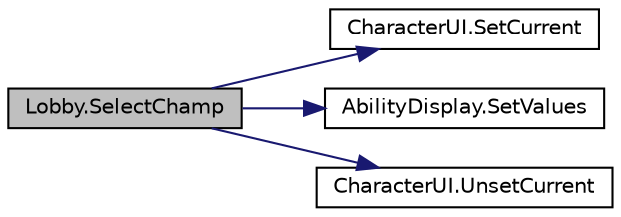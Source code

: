 digraph "Lobby.SelectChamp"
{
 // INTERACTIVE_SVG=YES
 // LATEX_PDF_SIZE
  bgcolor="transparent";
  edge [fontname="Helvetica",fontsize="10",labelfontname="Helvetica",labelfontsize="10"];
  node [fontname="Helvetica",fontsize="10",shape=record];
  rankdir="LR";
  Node1 [label="Lobby.SelectChamp",height=0.2,width=0.4,color="black", fillcolor="grey75", style="filled", fontcolor="black",tooltip=" "];
  Node1 -> Node2 [color="midnightblue",fontsize="10",style="solid",fontname="Helvetica"];
  Node2 [label="CharacterUI.SetCurrent",height=0.2,width=0.4,color="black",URL="$class_character_u_i.html#a4f43bb5b07a3b0d3e5297ef3b7f3a6d9",tooltip=" "];
  Node1 -> Node3 [color="midnightblue",fontsize="10",style="solid",fontname="Helvetica"];
  Node3 [label="AbilityDisplay.SetValues",height=0.2,width=0.4,color="black",URL="$class_ability_display.html#a523151de0ef892ba40847fcbc7e07f96",tooltip=" "];
  Node1 -> Node4 [color="midnightblue",fontsize="10",style="solid",fontname="Helvetica"];
  Node4 [label="CharacterUI.UnsetCurrent",height=0.2,width=0.4,color="black",URL="$class_character_u_i.html#a203f4446c3d797afda60b108e8300c92",tooltip=" "];
}
